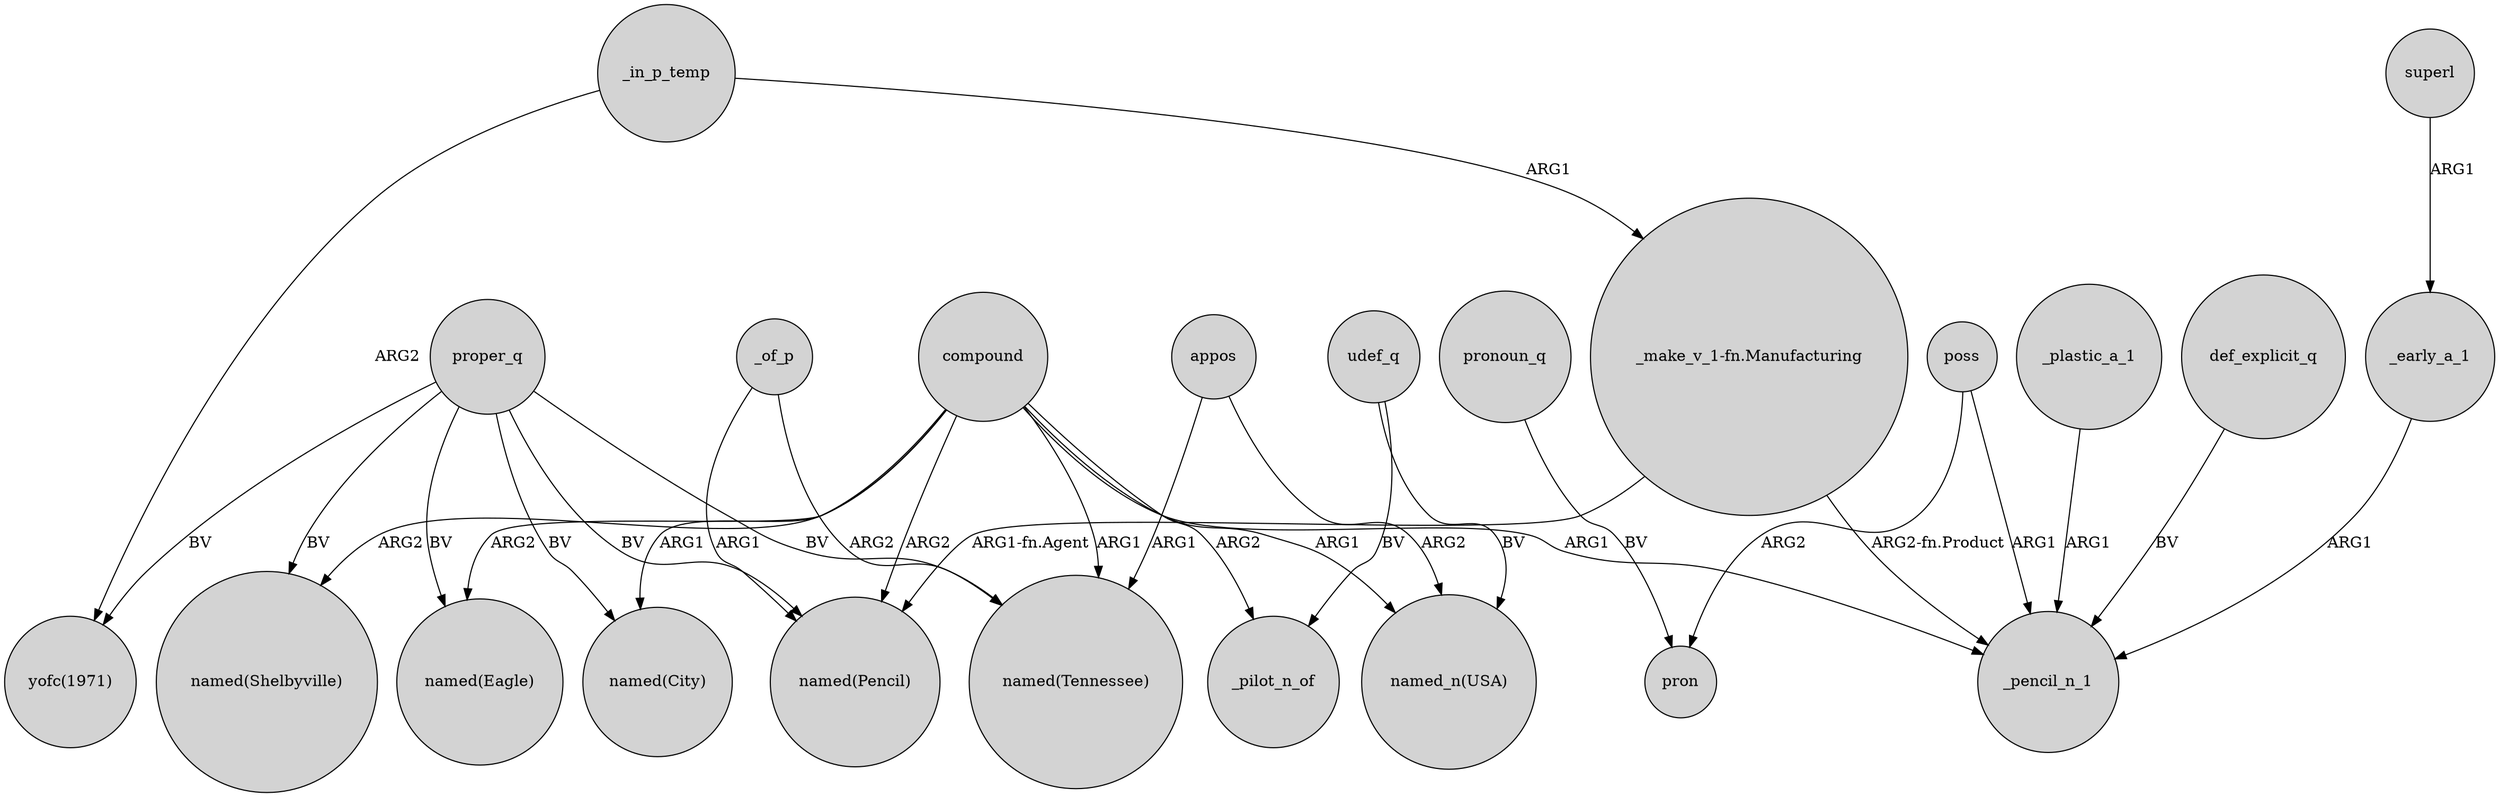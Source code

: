 digraph {
	node [shape=circle style=filled]
	proper_q -> "named(Eagle)" [label=BV]
	"_make_v_1-fn.Manufacturing" -> _pencil_n_1 [label="ARG2-fn.Product"]
	poss -> pron [label=ARG2]
	superl -> _early_a_1 [label=ARG1]
	compound -> _pilot_n_of [label=ARG2]
	_of_p -> "named(Tennessee)" [label=ARG2]
	appos -> "named_n(USA)" [label=ARG2]
	compound -> "named(Shelbyville)" [label=ARG2]
	compound -> "named(Tennessee)" [label=ARG1]
	_in_p_temp -> "_make_v_1-fn.Manufacturing" [label=ARG1]
	compound -> _pencil_n_1 [label=ARG1]
	poss -> _pencil_n_1 [label=ARG1]
	proper_q -> "named(Pencil)" [label=BV]
	pronoun_q -> pron [label=BV]
	compound -> "named_n(USA)" [label=ARG1]
	_plastic_a_1 -> _pencil_n_1 [label=ARG1]
	udef_q -> _pilot_n_of [label=BV]
	proper_q -> "named(City)" [label=BV]
	_of_p -> "named(Pencil)" [label=ARG1]
	compound -> "named(Pencil)" [label=ARG2]
	_early_a_1 -> _pencil_n_1 [label=ARG1]
	proper_q -> "named(Shelbyville)" [label=BV]
	appos -> "named(Tennessee)" [label=ARG1]
	"_make_v_1-fn.Manufacturing" -> "named(Pencil)" [label="ARG1-fn.Agent"]
	proper_q -> "named(Tennessee)" [label=BV]
	compound -> "named(Eagle)" [label=ARG2]
	udef_q -> "named_n(USA)" [label=BV]
	proper_q -> "yofc(1971)" [label=BV]
	_in_p_temp -> "yofc(1971)" [label=ARG2]
	def_explicit_q -> _pencil_n_1 [label=BV]
	compound -> "named(City)" [label=ARG1]
}
